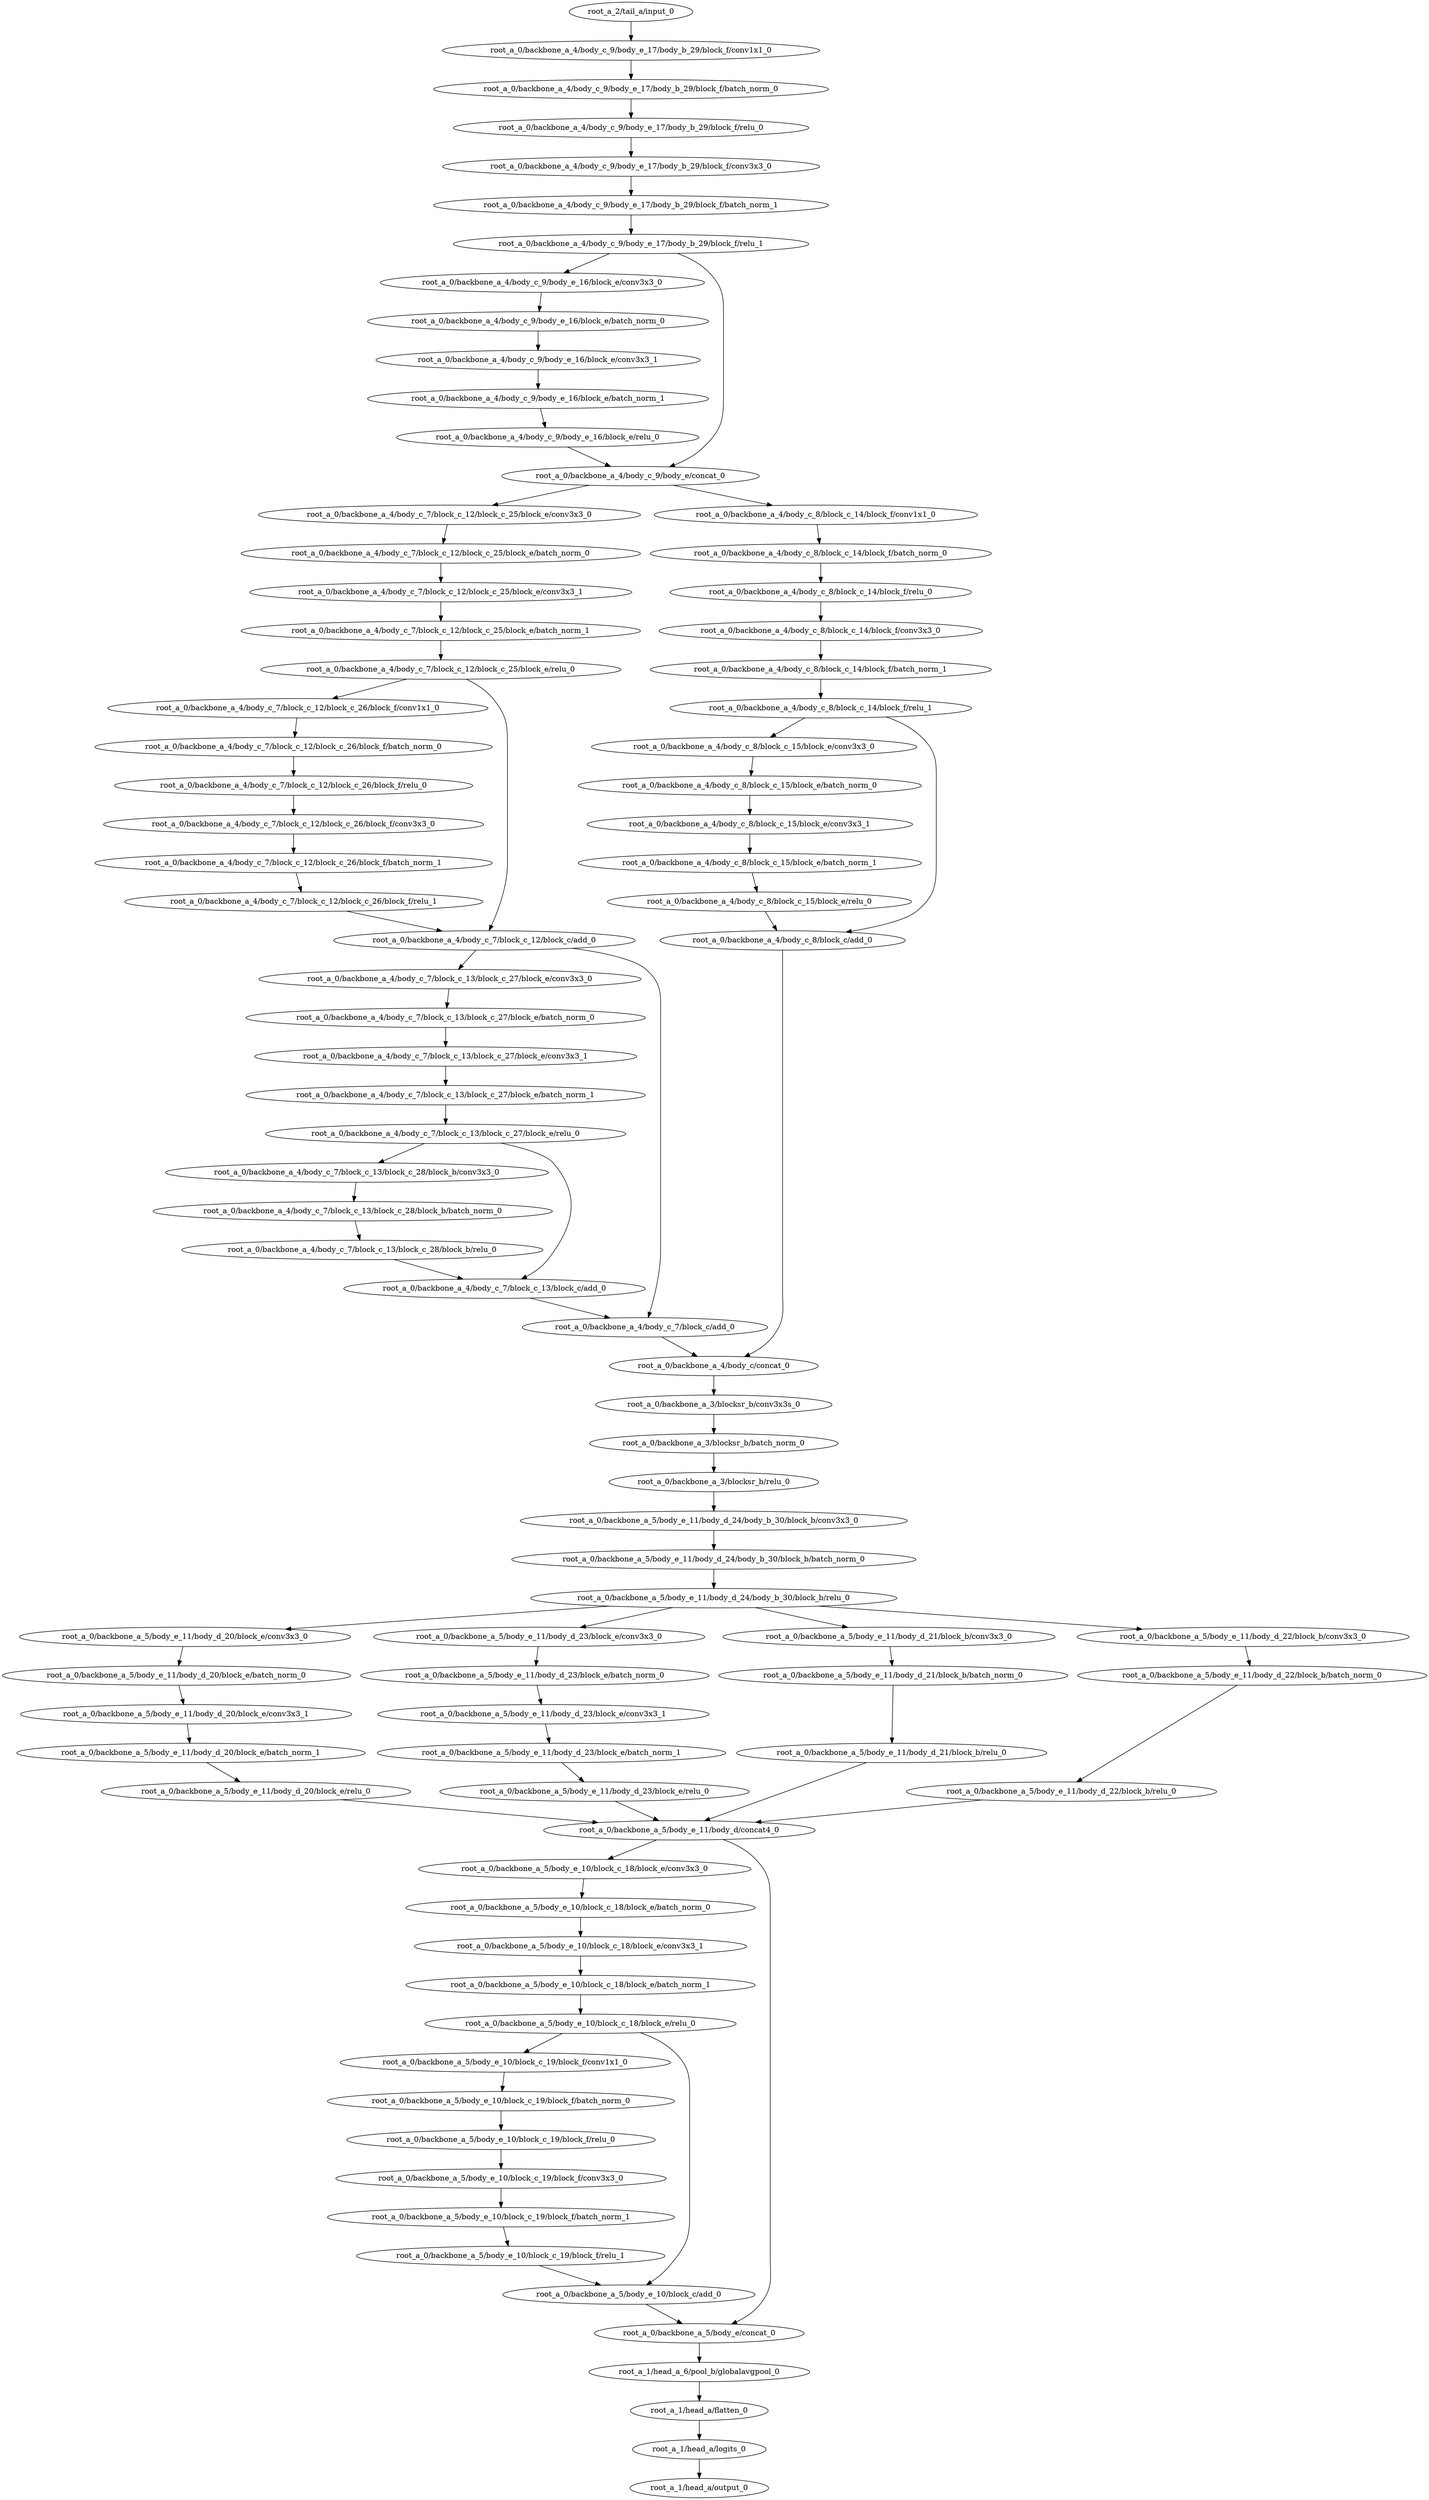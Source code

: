 digraph root_a {
	"root_a_2/tail_a/input_0"
	"root_a_0/backbone_a_4/body_c_9/body_e_17/body_b_29/block_f/conv1x1_0"
	"root_a_0/backbone_a_4/body_c_9/body_e_17/body_b_29/block_f/batch_norm_0"
	"root_a_0/backbone_a_4/body_c_9/body_e_17/body_b_29/block_f/relu_0"
	"root_a_0/backbone_a_4/body_c_9/body_e_17/body_b_29/block_f/conv3x3_0"
	"root_a_0/backbone_a_4/body_c_9/body_e_17/body_b_29/block_f/batch_norm_1"
	"root_a_0/backbone_a_4/body_c_9/body_e_17/body_b_29/block_f/relu_1"
	"root_a_0/backbone_a_4/body_c_9/body_e_16/block_e/conv3x3_0"
	"root_a_0/backbone_a_4/body_c_9/body_e_16/block_e/batch_norm_0"
	"root_a_0/backbone_a_4/body_c_9/body_e_16/block_e/conv3x3_1"
	"root_a_0/backbone_a_4/body_c_9/body_e_16/block_e/batch_norm_1"
	"root_a_0/backbone_a_4/body_c_9/body_e_16/block_e/relu_0"
	"root_a_0/backbone_a_4/body_c_9/body_e/concat_0"
	"root_a_0/backbone_a_4/body_c_7/block_c_12/block_c_25/block_e/conv3x3_0"
	"root_a_0/backbone_a_4/body_c_7/block_c_12/block_c_25/block_e/batch_norm_0"
	"root_a_0/backbone_a_4/body_c_7/block_c_12/block_c_25/block_e/conv3x3_1"
	"root_a_0/backbone_a_4/body_c_7/block_c_12/block_c_25/block_e/batch_norm_1"
	"root_a_0/backbone_a_4/body_c_7/block_c_12/block_c_25/block_e/relu_0"
	"root_a_0/backbone_a_4/body_c_7/block_c_12/block_c_26/block_f/conv1x1_0"
	"root_a_0/backbone_a_4/body_c_7/block_c_12/block_c_26/block_f/batch_norm_0"
	"root_a_0/backbone_a_4/body_c_7/block_c_12/block_c_26/block_f/relu_0"
	"root_a_0/backbone_a_4/body_c_7/block_c_12/block_c_26/block_f/conv3x3_0"
	"root_a_0/backbone_a_4/body_c_7/block_c_12/block_c_26/block_f/batch_norm_1"
	"root_a_0/backbone_a_4/body_c_7/block_c_12/block_c_26/block_f/relu_1"
	"root_a_0/backbone_a_4/body_c_7/block_c_12/block_c/add_0"
	"root_a_0/backbone_a_4/body_c_7/block_c_13/block_c_27/block_e/conv3x3_0"
	"root_a_0/backbone_a_4/body_c_7/block_c_13/block_c_27/block_e/batch_norm_0"
	"root_a_0/backbone_a_4/body_c_7/block_c_13/block_c_27/block_e/conv3x3_1"
	"root_a_0/backbone_a_4/body_c_7/block_c_13/block_c_27/block_e/batch_norm_1"
	"root_a_0/backbone_a_4/body_c_7/block_c_13/block_c_27/block_e/relu_0"
	"root_a_0/backbone_a_4/body_c_7/block_c_13/block_c_28/block_b/conv3x3_0"
	"root_a_0/backbone_a_4/body_c_7/block_c_13/block_c_28/block_b/batch_norm_0"
	"root_a_0/backbone_a_4/body_c_7/block_c_13/block_c_28/block_b/relu_0"
	"root_a_0/backbone_a_4/body_c_7/block_c_13/block_c/add_0"
	"root_a_0/backbone_a_4/body_c_7/block_c/add_0"
	"root_a_0/backbone_a_4/body_c_8/block_c_14/block_f/conv1x1_0"
	"root_a_0/backbone_a_4/body_c_8/block_c_14/block_f/batch_norm_0"
	"root_a_0/backbone_a_4/body_c_8/block_c_14/block_f/relu_0"
	"root_a_0/backbone_a_4/body_c_8/block_c_14/block_f/conv3x3_0"
	"root_a_0/backbone_a_4/body_c_8/block_c_14/block_f/batch_norm_1"
	"root_a_0/backbone_a_4/body_c_8/block_c_14/block_f/relu_1"
	"root_a_0/backbone_a_4/body_c_8/block_c_15/block_e/conv3x3_0"
	"root_a_0/backbone_a_4/body_c_8/block_c_15/block_e/batch_norm_0"
	"root_a_0/backbone_a_4/body_c_8/block_c_15/block_e/conv3x3_1"
	"root_a_0/backbone_a_4/body_c_8/block_c_15/block_e/batch_norm_1"
	"root_a_0/backbone_a_4/body_c_8/block_c_15/block_e/relu_0"
	"root_a_0/backbone_a_4/body_c_8/block_c/add_0"
	"root_a_0/backbone_a_4/body_c/concat_0"
	"root_a_0/backbone_a_3/blocksr_b/conv3x3s_0"
	"root_a_0/backbone_a_3/blocksr_b/batch_norm_0"
	"root_a_0/backbone_a_3/blocksr_b/relu_0"
	"root_a_0/backbone_a_5/body_e_11/body_d_24/body_b_30/block_b/conv3x3_0"
	"root_a_0/backbone_a_5/body_e_11/body_d_24/body_b_30/block_b/batch_norm_0"
	"root_a_0/backbone_a_5/body_e_11/body_d_24/body_b_30/block_b/relu_0"
	"root_a_0/backbone_a_5/body_e_11/body_d_20/block_e/conv3x3_0"
	"root_a_0/backbone_a_5/body_e_11/body_d_20/block_e/batch_norm_0"
	"root_a_0/backbone_a_5/body_e_11/body_d_20/block_e/conv3x3_1"
	"root_a_0/backbone_a_5/body_e_11/body_d_20/block_e/batch_norm_1"
	"root_a_0/backbone_a_5/body_e_11/body_d_20/block_e/relu_0"
	"root_a_0/backbone_a_5/body_e_11/body_d_23/block_e/conv3x3_0"
	"root_a_0/backbone_a_5/body_e_11/body_d_23/block_e/batch_norm_0"
	"root_a_0/backbone_a_5/body_e_11/body_d_23/block_e/conv3x3_1"
	"root_a_0/backbone_a_5/body_e_11/body_d_23/block_e/batch_norm_1"
	"root_a_0/backbone_a_5/body_e_11/body_d_23/block_e/relu_0"
	"root_a_0/backbone_a_5/body_e_11/body_d_21/block_b/conv3x3_0"
	"root_a_0/backbone_a_5/body_e_11/body_d_21/block_b/batch_norm_0"
	"root_a_0/backbone_a_5/body_e_11/body_d_21/block_b/relu_0"
	"root_a_0/backbone_a_5/body_e_11/body_d_22/block_b/conv3x3_0"
	"root_a_0/backbone_a_5/body_e_11/body_d_22/block_b/batch_norm_0"
	"root_a_0/backbone_a_5/body_e_11/body_d_22/block_b/relu_0"
	"root_a_0/backbone_a_5/body_e_11/body_d/concat4_0"
	"root_a_0/backbone_a_5/body_e_10/block_c_18/block_e/conv3x3_0"
	"root_a_0/backbone_a_5/body_e_10/block_c_18/block_e/batch_norm_0"
	"root_a_0/backbone_a_5/body_e_10/block_c_18/block_e/conv3x3_1"
	"root_a_0/backbone_a_5/body_e_10/block_c_18/block_e/batch_norm_1"
	"root_a_0/backbone_a_5/body_e_10/block_c_18/block_e/relu_0"
	"root_a_0/backbone_a_5/body_e_10/block_c_19/block_f/conv1x1_0"
	"root_a_0/backbone_a_5/body_e_10/block_c_19/block_f/batch_norm_0"
	"root_a_0/backbone_a_5/body_e_10/block_c_19/block_f/relu_0"
	"root_a_0/backbone_a_5/body_e_10/block_c_19/block_f/conv3x3_0"
	"root_a_0/backbone_a_5/body_e_10/block_c_19/block_f/batch_norm_1"
	"root_a_0/backbone_a_5/body_e_10/block_c_19/block_f/relu_1"
	"root_a_0/backbone_a_5/body_e_10/block_c/add_0"
	"root_a_0/backbone_a_5/body_e/concat_0"
	"root_a_1/head_a_6/pool_b/globalavgpool_0"
	"root_a_1/head_a/flatten_0"
	"root_a_1/head_a/logits_0"
	"root_a_1/head_a/output_0"

	"root_a_2/tail_a/input_0" -> "root_a_0/backbone_a_4/body_c_9/body_e_17/body_b_29/block_f/conv1x1_0"
	"root_a_0/backbone_a_4/body_c_9/body_e_17/body_b_29/block_f/conv1x1_0" -> "root_a_0/backbone_a_4/body_c_9/body_e_17/body_b_29/block_f/batch_norm_0"
	"root_a_0/backbone_a_4/body_c_9/body_e_17/body_b_29/block_f/batch_norm_0" -> "root_a_0/backbone_a_4/body_c_9/body_e_17/body_b_29/block_f/relu_0"
	"root_a_0/backbone_a_4/body_c_9/body_e_17/body_b_29/block_f/relu_0" -> "root_a_0/backbone_a_4/body_c_9/body_e_17/body_b_29/block_f/conv3x3_0"
	"root_a_0/backbone_a_4/body_c_9/body_e_17/body_b_29/block_f/conv3x3_0" -> "root_a_0/backbone_a_4/body_c_9/body_e_17/body_b_29/block_f/batch_norm_1"
	"root_a_0/backbone_a_4/body_c_9/body_e_17/body_b_29/block_f/batch_norm_1" -> "root_a_0/backbone_a_4/body_c_9/body_e_17/body_b_29/block_f/relu_1"
	"root_a_0/backbone_a_4/body_c_9/body_e_17/body_b_29/block_f/relu_1" -> "root_a_0/backbone_a_4/body_c_9/body_e_16/block_e/conv3x3_0"
	"root_a_0/backbone_a_4/body_c_9/body_e_16/block_e/conv3x3_0" -> "root_a_0/backbone_a_4/body_c_9/body_e_16/block_e/batch_norm_0"
	"root_a_0/backbone_a_4/body_c_9/body_e_16/block_e/batch_norm_0" -> "root_a_0/backbone_a_4/body_c_9/body_e_16/block_e/conv3x3_1"
	"root_a_0/backbone_a_4/body_c_9/body_e_16/block_e/conv3x3_1" -> "root_a_0/backbone_a_4/body_c_9/body_e_16/block_e/batch_norm_1"
	"root_a_0/backbone_a_4/body_c_9/body_e_16/block_e/batch_norm_1" -> "root_a_0/backbone_a_4/body_c_9/body_e_16/block_e/relu_0"
	"root_a_0/backbone_a_4/body_c_9/body_e_16/block_e/relu_0" -> "root_a_0/backbone_a_4/body_c_9/body_e/concat_0"
	"root_a_0/backbone_a_4/body_c_9/body_e_17/body_b_29/block_f/relu_1" -> "root_a_0/backbone_a_4/body_c_9/body_e/concat_0"
	"root_a_0/backbone_a_4/body_c_9/body_e/concat_0" -> "root_a_0/backbone_a_4/body_c_7/block_c_12/block_c_25/block_e/conv3x3_0"
	"root_a_0/backbone_a_4/body_c_7/block_c_12/block_c_25/block_e/conv3x3_0" -> "root_a_0/backbone_a_4/body_c_7/block_c_12/block_c_25/block_e/batch_norm_0"
	"root_a_0/backbone_a_4/body_c_7/block_c_12/block_c_25/block_e/batch_norm_0" -> "root_a_0/backbone_a_4/body_c_7/block_c_12/block_c_25/block_e/conv3x3_1"
	"root_a_0/backbone_a_4/body_c_7/block_c_12/block_c_25/block_e/conv3x3_1" -> "root_a_0/backbone_a_4/body_c_7/block_c_12/block_c_25/block_e/batch_norm_1"
	"root_a_0/backbone_a_4/body_c_7/block_c_12/block_c_25/block_e/batch_norm_1" -> "root_a_0/backbone_a_4/body_c_7/block_c_12/block_c_25/block_e/relu_0"
	"root_a_0/backbone_a_4/body_c_7/block_c_12/block_c_25/block_e/relu_0" -> "root_a_0/backbone_a_4/body_c_7/block_c_12/block_c_26/block_f/conv1x1_0"
	"root_a_0/backbone_a_4/body_c_7/block_c_12/block_c_26/block_f/conv1x1_0" -> "root_a_0/backbone_a_4/body_c_7/block_c_12/block_c_26/block_f/batch_norm_0"
	"root_a_0/backbone_a_4/body_c_7/block_c_12/block_c_26/block_f/batch_norm_0" -> "root_a_0/backbone_a_4/body_c_7/block_c_12/block_c_26/block_f/relu_0"
	"root_a_0/backbone_a_4/body_c_7/block_c_12/block_c_26/block_f/relu_0" -> "root_a_0/backbone_a_4/body_c_7/block_c_12/block_c_26/block_f/conv3x3_0"
	"root_a_0/backbone_a_4/body_c_7/block_c_12/block_c_26/block_f/conv3x3_0" -> "root_a_0/backbone_a_4/body_c_7/block_c_12/block_c_26/block_f/batch_norm_1"
	"root_a_0/backbone_a_4/body_c_7/block_c_12/block_c_26/block_f/batch_norm_1" -> "root_a_0/backbone_a_4/body_c_7/block_c_12/block_c_26/block_f/relu_1"
	"root_a_0/backbone_a_4/body_c_7/block_c_12/block_c_26/block_f/relu_1" -> "root_a_0/backbone_a_4/body_c_7/block_c_12/block_c/add_0"
	"root_a_0/backbone_a_4/body_c_7/block_c_12/block_c_25/block_e/relu_0" -> "root_a_0/backbone_a_4/body_c_7/block_c_12/block_c/add_0"
	"root_a_0/backbone_a_4/body_c_7/block_c_12/block_c/add_0" -> "root_a_0/backbone_a_4/body_c_7/block_c_13/block_c_27/block_e/conv3x3_0"
	"root_a_0/backbone_a_4/body_c_7/block_c_13/block_c_27/block_e/conv3x3_0" -> "root_a_0/backbone_a_4/body_c_7/block_c_13/block_c_27/block_e/batch_norm_0"
	"root_a_0/backbone_a_4/body_c_7/block_c_13/block_c_27/block_e/batch_norm_0" -> "root_a_0/backbone_a_4/body_c_7/block_c_13/block_c_27/block_e/conv3x3_1"
	"root_a_0/backbone_a_4/body_c_7/block_c_13/block_c_27/block_e/conv3x3_1" -> "root_a_0/backbone_a_4/body_c_7/block_c_13/block_c_27/block_e/batch_norm_1"
	"root_a_0/backbone_a_4/body_c_7/block_c_13/block_c_27/block_e/batch_norm_1" -> "root_a_0/backbone_a_4/body_c_7/block_c_13/block_c_27/block_e/relu_0"
	"root_a_0/backbone_a_4/body_c_7/block_c_13/block_c_27/block_e/relu_0" -> "root_a_0/backbone_a_4/body_c_7/block_c_13/block_c_28/block_b/conv3x3_0"
	"root_a_0/backbone_a_4/body_c_7/block_c_13/block_c_28/block_b/conv3x3_0" -> "root_a_0/backbone_a_4/body_c_7/block_c_13/block_c_28/block_b/batch_norm_0"
	"root_a_0/backbone_a_4/body_c_7/block_c_13/block_c_28/block_b/batch_norm_0" -> "root_a_0/backbone_a_4/body_c_7/block_c_13/block_c_28/block_b/relu_0"
	"root_a_0/backbone_a_4/body_c_7/block_c_13/block_c_27/block_e/relu_0" -> "root_a_0/backbone_a_4/body_c_7/block_c_13/block_c/add_0"
	"root_a_0/backbone_a_4/body_c_7/block_c_13/block_c_28/block_b/relu_0" -> "root_a_0/backbone_a_4/body_c_7/block_c_13/block_c/add_0"
	"root_a_0/backbone_a_4/body_c_7/block_c_12/block_c/add_0" -> "root_a_0/backbone_a_4/body_c_7/block_c/add_0"
	"root_a_0/backbone_a_4/body_c_7/block_c_13/block_c/add_0" -> "root_a_0/backbone_a_4/body_c_7/block_c/add_0"
	"root_a_0/backbone_a_4/body_c_9/body_e/concat_0" -> "root_a_0/backbone_a_4/body_c_8/block_c_14/block_f/conv1x1_0"
	"root_a_0/backbone_a_4/body_c_8/block_c_14/block_f/conv1x1_0" -> "root_a_0/backbone_a_4/body_c_8/block_c_14/block_f/batch_norm_0"
	"root_a_0/backbone_a_4/body_c_8/block_c_14/block_f/batch_norm_0" -> "root_a_0/backbone_a_4/body_c_8/block_c_14/block_f/relu_0"
	"root_a_0/backbone_a_4/body_c_8/block_c_14/block_f/relu_0" -> "root_a_0/backbone_a_4/body_c_8/block_c_14/block_f/conv3x3_0"
	"root_a_0/backbone_a_4/body_c_8/block_c_14/block_f/conv3x3_0" -> "root_a_0/backbone_a_4/body_c_8/block_c_14/block_f/batch_norm_1"
	"root_a_0/backbone_a_4/body_c_8/block_c_14/block_f/batch_norm_1" -> "root_a_0/backbone_a_4/body_c_8/block_c_14/block_f/relu_1"
	"root_a_0/backbone_a_4/body_c_8/block_c_14/block_f/relu_1" -> "root_a_0/backbone_a_4/body_c_8/block_c_15/block_e/conv3x3_0"
	"root_a_0/backbone_a_4/body_c_8/block_c_15/block_e/conv3x3_0" -> "root_a_0/backbone_a_4/body_c_8/block_c_15/block_e/batch_norm_0"
	"root_a_0/backbone_a_4/body_c_8/block_c_15/block_e/batch_norm_0" -> "root_a_0/backbone_a_4/body_c_8/block_c_15/block_e/conv3x3_1"
	"root_a_0/backbone_a_4/body_c_8/block_c_15/block_e/conv3x3_1" -> "root_a_0/backbone_a_4/body_c_8/block_c_15/block_e/batch_norm_1"
	"root_a_0/backbone_a_4/body_c_8/block_c_15/block_e/batch_norm_1" -> "root_a_0/backbone_a_4/body_c_8/block_c_15/block_e/relu_0"
	"root_a_0/backbone_a_4/body_c_8/block_c_14/block_f/relu_1" -> "root_a_0/backbone_a_4/body_c_8/block_c/add_0"
	"root_a_0/backbone_a_4/body_c_8/block_c_15/block_e/relu_0" -> "root_a_0/backbone_a_4/body_c_8/block_c/add_0"
	"root_a_0/backbone_a_4/body_c_7/block_c/add_0" -> "root_a_0/backbone_a_4/body_c/concat_0"
	"root_a_0/backbone_a_4/body_c_8/block_c/add_0" -> "root_a_0/backbone_a_4/body_c/concat_0"
	"root_a_0/backbone_a_4/body_c/concat_0" -> "root_a_0/backbone_a_3/blocksr_b/conv3x3s_0"
	"root_a_0/backbone_a_3/blocksr_b/conv3x3s_0" -> "root_a_0/backbone_a_3/blocksr_b/batch_norm_0"
	"root_a_0/backbone_a_3/blocksr_b/batch_norm_0" -> "root_a_0/backbone_a_3/blocksr_b/relu_0"
	"root_a_0/backbone_a_3/blocksr_b/relu_0" -> "root_a_0/backbone_a_5/body_e_11/body_d_24/body_b_30/block_b/conv3x3_0"
	"root_a_0/backbone_a_5/body_e_11/body_d_24/body_b_30/block_b/conv3x3_0" -> "root_a_0/backbone_a_5/body_e_11/body_d_24/body_b_30/block_b/batch_norm_0"
	"root_a_0/backbone_a_5/body_e_11/body_d_24/body_b_30/block_b/batch_norm_0" -> "root_a_0/backbone_a_5/body_e_11/body_d_24/body_b_30/block_b/relu_0"
	"root_a_0/backbone_a_5/body_e_11/body_d_24/body_b_30/block_b/relu_0" -> "root_a_0/backbone_a_5/body_e_11/body_d_20/block_e/conv3x3_0"
	"root_a_0/backbone_a_5/body_e_11/body_d_20/block_e/conv3x3_0" -> "root_a_0/backbone_a_5/body_e_11/body_d_20/block_e/batch_norm_0"
	"root_a_0/backbone_a_5/body_e_11/body_d_20/block_e/batch_norm_0" -> "root_a_0/backbone_a_5/body_e_11/body_d_20/block_e/conv3x3_1"
	"root_a_0/backbone_a_5/body_e_11/body_d_20/block_e/conv3x3_1" -> "root_a_0/backbone_a_5/body_e_11/body_d_20/block_e/batch_norm_1"
	"root_a_0/backbone_a_5/body_e_11/body_d_20/block_e/batch_norm_1" -> "root_a_0/backbone_a_5/body_e_11/body_d_20/block_e/relu_0"
	"root_a_0/backbone_a_5/body_e_11/body_d_24/body_b_30/block_b/relu_0" -> "root_a_0/backbone_a_5/body_e_11/body_d_23/block_e/conv3x3_0"
	"root_a_0/backbone_a_5/body_e_11/body_d_23/block_e/conv3x3_0" -> "root_a_0/backbone_a_5/body_e_11/body_d_23/block_e/batch_norm_0"
	"root_a_0/backbone_a_5/body_e_11/body_d_23/block_e/batch_norm_0" -> "root_a_0/backbone_a_5/body_e_11/body_d_23/block_e/conv3x3_1"
	"root_a_0/backbone_a_5/body_e_11/body_d_23/block_e/conv3x3_1" -> "root_a_0/backbone_a_5/body_e_11/body_d_23/block_e/batch_norm_1"
	"root_a_0/backbone_a_5/body_e_11/body_d_23/block_e/batch_norm_1" -> "root_a_0/backbone_a_5/body_e_11/body_d_23/block_e/relu_0"
	"root_a_0/backbone_a_5/body_e_11/body_d_24/body_b_30/block_b/relu_0" -> "root_a_0/backbone_a_5/body_e_11/body_d_21/block_b/conv3x3_0"
	"root_a_0/backbone_a_5/body_e_11/body_d_21/block_b/conv3x3_0" -> "root_a_0/backbone_a_5/body_e_11/body_d_21/block_b/batch_norm_0"
	"root_a_0/backbone_a_5/body_e_11/body_d_21/block_b/batch_norm_0" -> "root_a_0/backbone_a_5/body_e_11/body_d_21/block_b/relu_0"
	"root_a_0/backbone_a_5/body_e_11/body_d_24/body_b_30/block_b/relu_0" -> "root_a_0/backbone_a_5/body_e_11/body_d_22/block_b/conv3x3_0"
	"root_a_0/backbone_a_5/body_e_11/body_d_22/block_b/conv3x3_0" -> "root_a_0/backbone_a_5/body_e_11/body_d_22/block_b/batch_norm_0"
	"root_a_0/backbone_a_5/body_e_11/body_d_22/block_b/batch_norm_0" -> "root_a_0/backbone_a_5/body_e_11/body_d_22/block_b/relu_0"
	"root_a_0/backbone_a_5/body_e_11/body_d_20/block_e/relu_0" -> "root_a_0/backbone_a_5/body_e_11/body_d/concat4_0"
	"root_a_0/backbone_a_5/body_e_11/body_d_23/block_e/relu_0" -> "root_a_0/backbone_a_5/body_e_11/body_d/concat4_0"
	"root_a_0/backbone_a_5/body_e_11/body_d_21/block_b/relu_0" -> "root_a_0/backbone_a_5/body_e_11/body_d/concat4_0"
	"root_a_0/backbone_a_5/body_e_11/body_d_22/block_b/relu_0" -> "root_a_0/backbone_a_5/body_e_11/body_d/concat4_0"
	"root_a_0/backbone_a_5/body_e_11/body_d/concat4_0" -> "root_a_0/backbone_a_5/body_e_10/block_c_18/block_e/conv3x3_0"
	"root_a_0/backbone_a_5/body_e_10/block_c_18/block_e/conv3x3_0" -> "root_a_0/backbone_a_5/body_e_10/block_c_18/block_e/batch_norm_0"
	"root_a_0/backbone_a_5/body_e_10/block_c_18/block_e/batch_norm_0" -> "root_a_0/backbone_a_5/body_e_10/block_c_18/block_e/conv3x3_1"
	"root_a_0/backbone_a_5/body_e_10/block_c_18/block_e/conv3x3_1" -> "root_a_0/backbone_a_5/body_e_10/block_c_18/block_e/batch_norm_1"
	"root_a_0/backbone_a_5/body_e_10/block_c_18/block_e/batch_norm_1" -> "root_a_0/backbone_a_5/body_e_10/block_c_18/block_e/relu_0"
	"root_a_0/backbone_a_5/body_e_10/block_c_18/block_e/relu_0" -> "root_a_0/backbone_a_5/body_e_10/block_c_19/block_f/conv1x1_0"
	"root_a_0/backbone_a_5/body_e_10/block_c_19/block_f/conv1x1_0" -> "root_a_0/backbone_a_5/body_e_10/block_c_19/block_f/batch_norm_0"
	"root_a_0/backbone_a_5/body_e_10/block_c_19/block_f/batch_norm_0" -> "root_a_0/backbone_a_5/body_e_10/block_c_19/block_f/relu_0"
	"root_a_0/backbone_a_5/body_e_10/block_c_19/block_f/relu_0" -> "root_a_0/backbone_a_5/body_e_10/block_c_19/block_f/conv3x3_0"
	"root_a_0/backbone_a_5/body_e_10/block_c_19/block_f/conv3x3_0" -> "root_a_0/backbone_a_5/body_e_10/block_c_19/block_f/batch_norm_1"
	"root_a_0/backbone_a_5/body_e_10/block_c_19/block_f/batch_norm_1" -> "root_a_0/backbone_a_5/body_e_10/block_c_19/block_f/relu_1"
	"root_a_0/backbone_a_5/body_e_10/block_c_18/block_e/relu_0" -> "root_a_0/backbone_a_5/body_e_10/block_c/add_0"
	"root_a_0/backbone_a_5/body_e_10/block_c_19/block_f/relu_1" -> "root_a_0/backbone_a_5/body_e_10/block_c/add_0"
	"root_a_0/backbone_a_5/body_e_10/block_c/add_0" -> "root_a_0/backbone_a_5/body_e/concat_0"
	"root_a_0/backbone_a_5/body_e_11/body_d/concat4_0" -> "root_a_0/backbone_a_5/body_e/concat_0"
	"root_a_0/backbone_a_5/body_e/concat_0" -> "root_a_1/head_a_6/pool_b/globalavgpool_0"
	"root_a_1/head_a_6/pool_b/globalavgpool_0" -> "root_a_1/head_a/flatten_0"
	"root_a_1/head_a/flatten_0" -> "root_a_1/head_a/logits_0"
	"root_a_1/head_a/logits_0" -> "root_a_1/head_a/output_0"

}